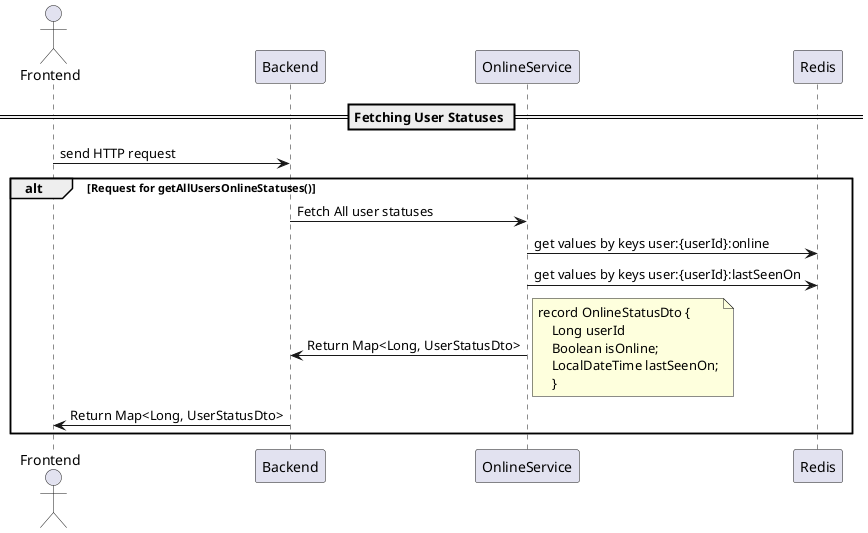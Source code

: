 @startuml
actor Frontend
participant Backend
participant OnlineService
participant Redis
== Fetching User Statuses ==

    Frontend -> Backend : send HTTP request


alt Request for getAllUsersOnlineStatuses()
  Backend -> OnlineService : Fetch All user statuses
  OnlineService -> Redis : get values by keys user:{userId}:online
  OnlineService -> Redis : get values by keys user:{userId}:lastSeenOn
  OnlineService -> Backend : Return Map<Long, UserStatusDto>
  note right
  record OnlineStatusDto {
      Long userId
      Boolean isOnline;
      LocalDateTime lastSeenOn;
      }
  end note
  Backend -> Frontend : Return Map<Long, UserStatusDto>
end

@enduml